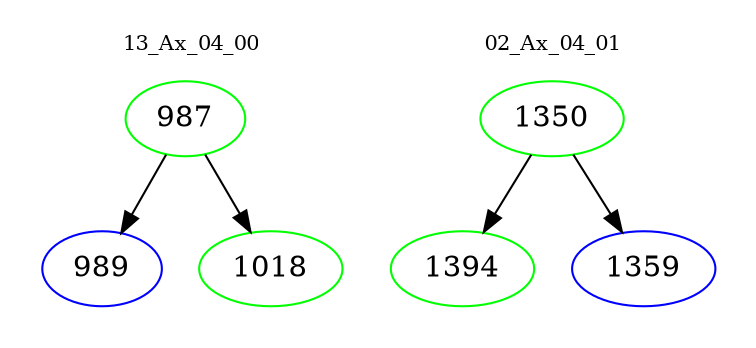 digraph{
subgraph cluster_0 {
color = white
label = "13_Ax_04_00";
fontsize=10;
T0_987 [label="987", color="green"]
T0_987 -> T0_989 [color="black"]
T0_989 [label="989", color="blue"]
T0_987 -> T0_1018 [color="black"]
T0_1018 [label="1018", color="green"]
}
subgraph cluster_1 {
color = white
label = "02_Ax_04_01";
fontsize=10;
T1_1350 [label="1350", color="green"]
T1_1350 -> T1_1394 [color="black"]
T1_1394 [label="1394", color="green"]
T1_1350 -> T1_1359 [color="black"]
T1_1359 [label="1359", color="blue"]
}
}

